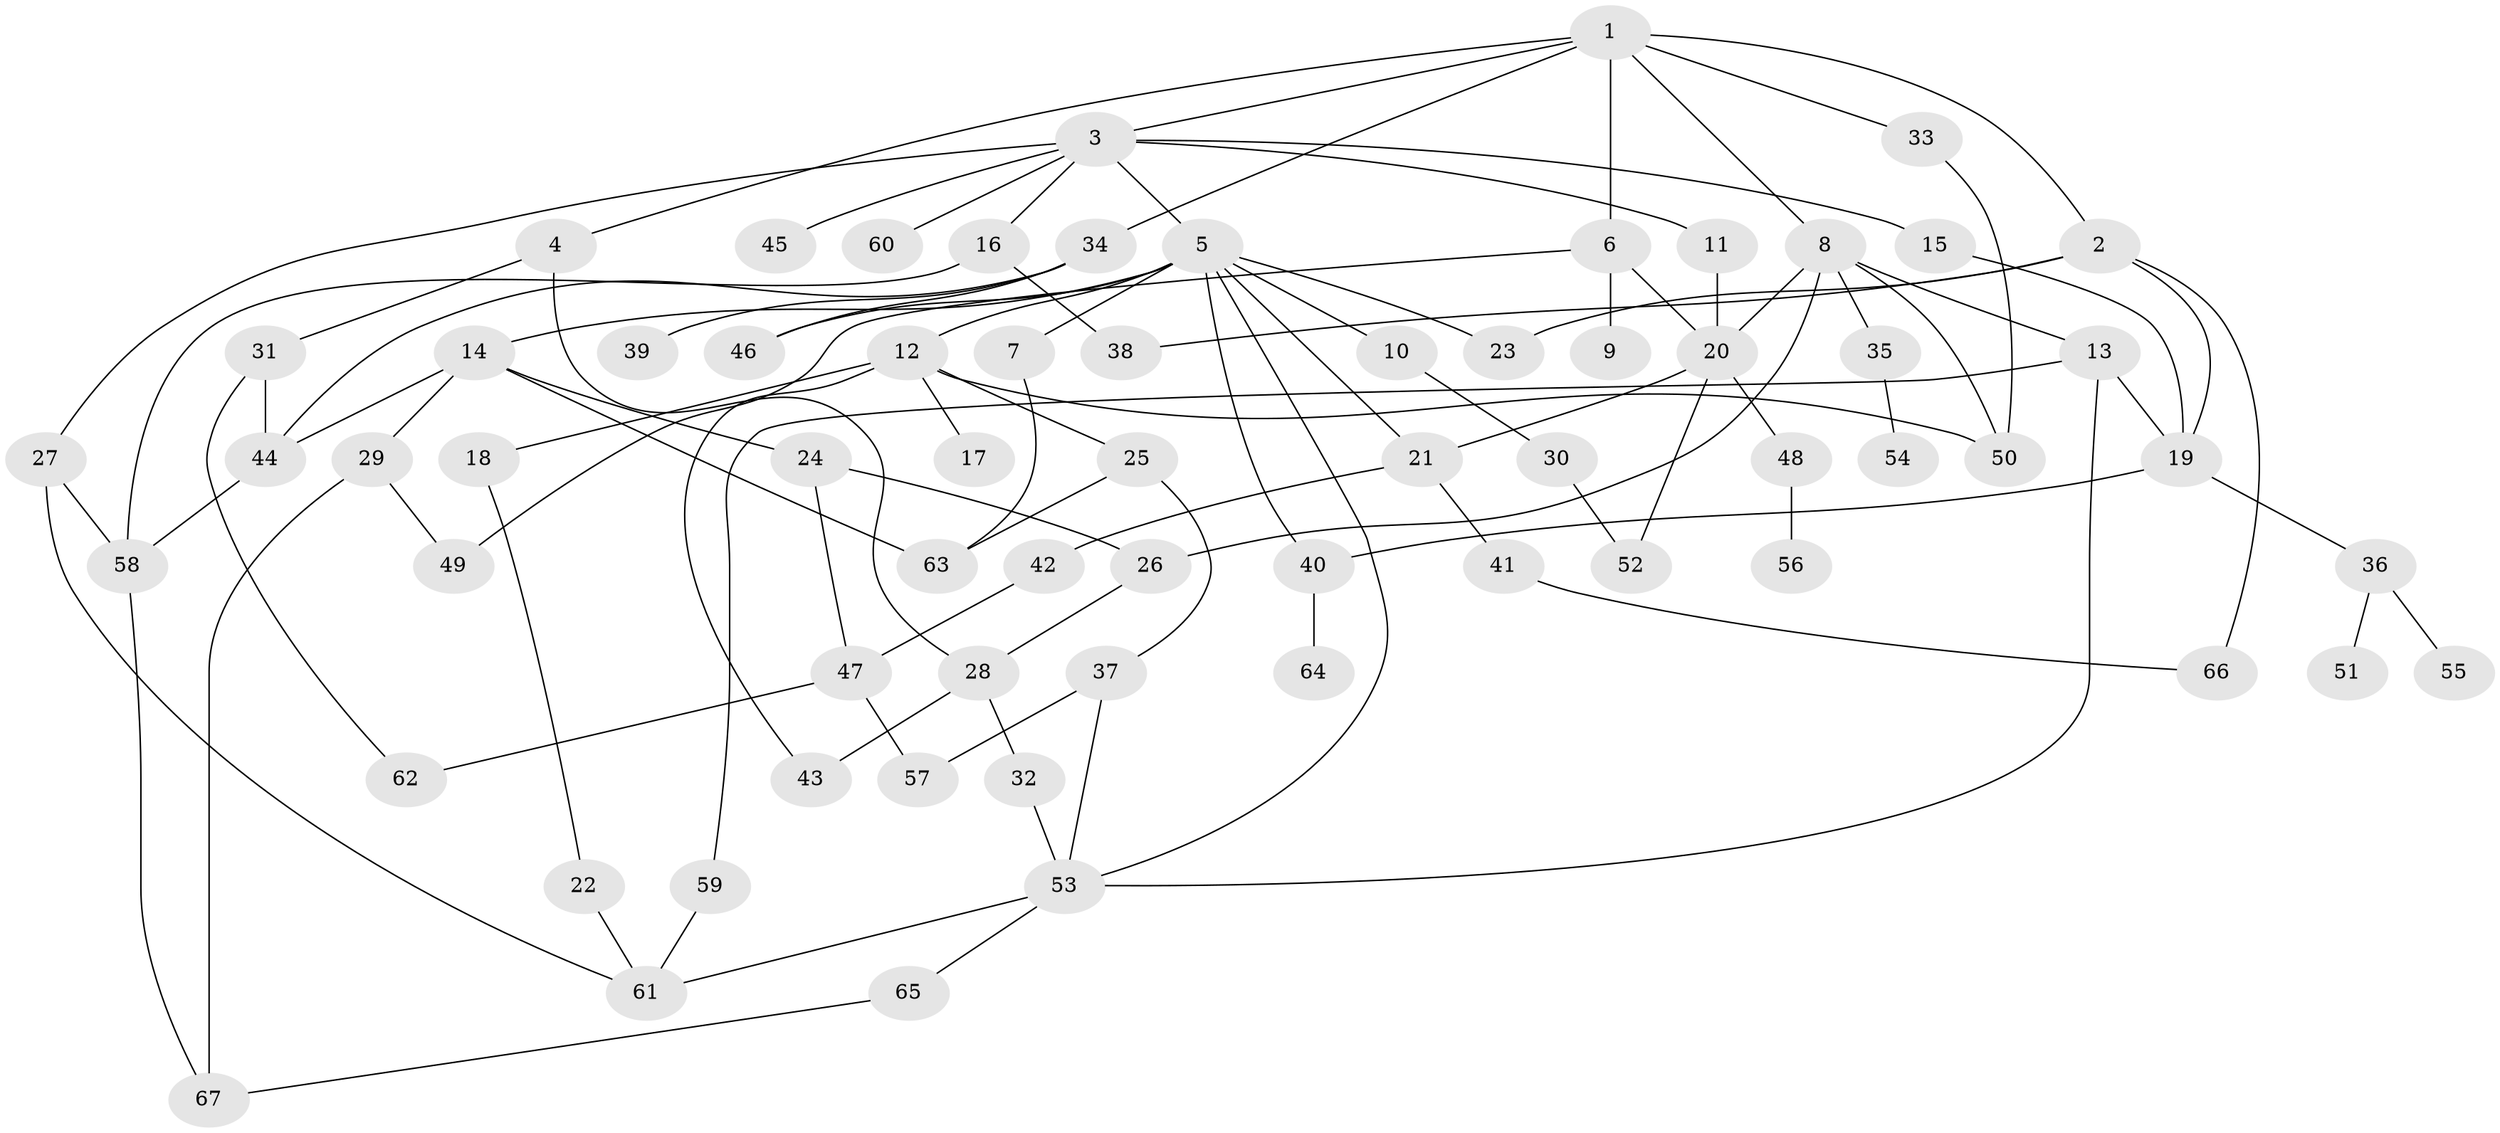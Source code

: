// Generated by graph-tools (version 1.1) at 2025/49/03/09/25 03:49:26]
// undirected, 67 vertices, 100 edges
graph export_dot {
graph [start="1"]
  node [color=gray90,style=filled];
  1;
  2;
  3;
  4;
  5;
  6;
  7;
  8;
  9;
  10;
  11;
  12;
  13;
  14;
  15;
  16;
  17;
  18;
  19;
  20;
  21;
  22;
  23;
  24;
  25;
  26;
  27;
  28;
  29;
  30;
  31;
  32;
  33;
  34;
  35;
  36;
  37;
  38;
  39;
  40;
  41;
  42;
  43;
  44;
  45;
  46;
  47;
  48;
  49;
  50;
  51;
  52;
  53;
  54;
  55;
  56;
  57;
  58;
  59;
  60;
  61;
  62;
  63;
  64;
  65;
  66;
  67;
  1 -- 2;
  1 -- 3;
  1 -- 4;
  1 -- 6;
  1 -- 8;
  1 -- 33;
  1 -- 34;
  2 -- 66;
  2 -- 19;
  2 -- 23;
  2 -- 38;
  3 -- 5;
  3 -- 11;
  3 -- 15;
  3 -- 16;
  3 -- 27;
  3 -- 45;
  3 -- 60;
  4 -- 28;
  4 -- 31;
  5 -- 7;
  5 -- 10;
  5 -- 12;
  5 -- 14;
  5 -- 21;
  5 -- 23;
  5 -- 40;
  5 -- 46;
  5 -- 53;
  6 -- 9;
  6 -- 20;
  6 -- 49;
  7 -- 63;
  8 -- 13;
  8 -- 26;
  8 -- 35;
  8 -- 20;
  8 -- 50;
  10 -- 30;
  11 -- 20;
  12 -- 17;
  12 -- 18;
  12 -- 25;
  12 -- 43;
  12 -- 50;
  13 -- 19;
  13 -- 59;
  13 -- 53;
  14 -- 24;
  14 -- 29;
  14 -- 63;
  14 -- 44;
  15 -- 19;
  16 -- 38;
  16 -- 58;
  18 -- 22;
  19 -- 36;
  19 -- 40;
  20 -- 48;
  20 -- 52;
  20 -- 21;
  21 -- 41;
  21 -- 42;
  22 -- 61;
  24 -- 47;
  24 -- 26;
  25 -- 37;
  25 -- 63;
  26 -- 28;
  27 -- 61;
  27 -- 58;
  28 -- 32;
  28 -- 43;
  29 -- 49;
  29 -- 67;
  30 -- 52;
  31 -- 62;
  31 -- 44;
  32 -- 53;
  33 -- 50;
  34 -- 39;
  34 -- 44;
  34 -- 46;
  35 -- 54;
  36 -- 51;
  36 -- 55;
  37 -- 57;
  37 -- 53;
  40 -- 64;
  41 -- 66;
  42 -- 47;
  44 -- 58;
  47 -- 57;
  47 -- 62;
  48 -- 56;
  53 -- 65;
  53 -- 61;
  58 -- 67;
  59 -- 61;
  65 -- 67;
}
